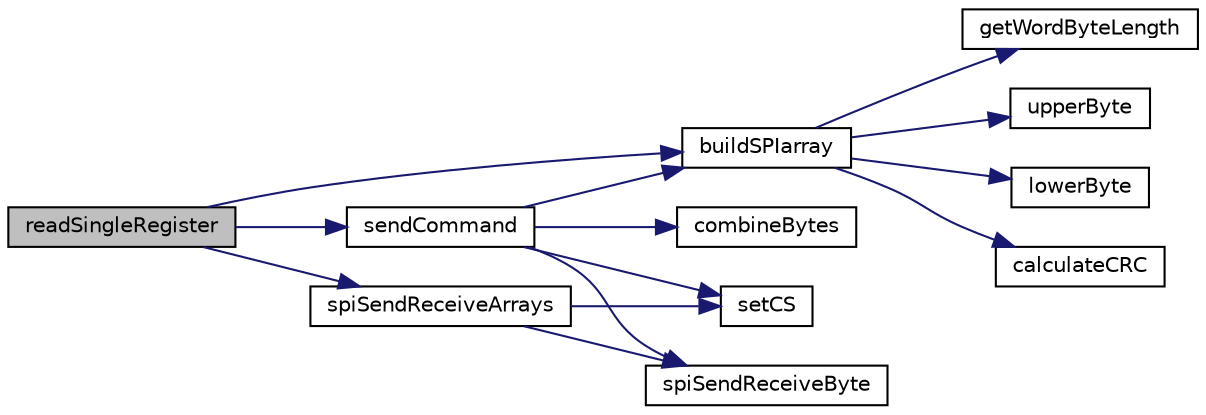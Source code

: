 digraph "readSingleRegister"
{
  edge [fontname="Helvetica",fontsize="10",labelfontname="Helvetica",labelfontsize="10"];
  node [fontname="Helvetica",fontsize="10",shape=record];
  rankdir="LR";
  Node1 [label="readSingleRegister",height=0.2,width=0.4,color="black", fillcolor="grey75", style="filled", fontcolor="black"];
  Node1 -> Node2 [color="midnightblue",fontsize="10",style="solid",fontname="Helvetica"];
  Node2 [label="buildSPIarray",height=0.2,width=0.4,color="black", fillcolor="white", style="filled",URL="$ads131b04-q1_8c.html#ab2f511862ca31a3abe00611d3fb96cad"];
  Node2 -> Node3 [color="midnightblue",fontsize="10",style="solid",fontname="Helvetica"];
  Node3 [label="getWordByteLength",height=0.2,width=0.4,color="black", fillcolor="white", style="filled",URL="$ads131b04-q1_8c.html#a692618db664dfbd1a3cf72c79a4ba92e"];
  Node2 -> Node4 [color="midnightblue",fontsize="10",style="solid",fontname="Helvetica"];
  Node4 [label="upperByte",height=0.2,width=0.4,color="black", fillcolor="white", style="filled",URL="$ads131b04-q1_8c.html#ae22ba9edbcb89f0397f691e5df4ebf5e"];
  Node2 -> Node5 [color="midnightblue",fontsize="10",style="solid",fontname="Helvetica"];
  Node5 [label="lowerByte",height=0.2,width=0.4,color="black", fillcolor="white", style="filled",URL="$ads131b04-q1_8c.html#a2ab715b48990b41aeb27e1dcc139faca"];
  Node2 -> Node6 [color="midnightblue",fontsize="10",style="solid",fontname="Helvetica"];
  Node6 [label="calculateCRC",height=0.2,width=0.4,color="black", fillcolor="white", style="filled",URL="$ads131b04-q1_8c.html#aa3da137cfd0b2c940b7280adf1dac3c6"];
  Node1 -> Node7 [color="midnightblue",fontsize="10",style="solid",fontname="Helvetica"];
  Node7 [label="spiSendReceiveArrays",height=0.2,width=0.4,color="black", fillcolor="white", style="filled",URL="$hal_8c.html#aeedf09aeb5db930b2af96bf6569c4796"];
  Node7 -> Node8 [color="midnightblue",fontsize="10",style="solid",fontname="Helvetica"];
  Node8 [label="setCS",height=0.2,width=0.4,color="black", fillcolor="white", style="filled",URL="$hal_8c.html#a13b6835c7e9ed2dcd7f14cababef8004"];
  Node7 -> Node9 [color="midnightblue",fontsize="10",style="solid",fontname="Helvetica"];
  Node9 [label="spiSendReceiveByte",height=0.2,width=0.4,color="black", fillcolor="white", style="filled",URL="$hal_8c.html#a27c2e023582f965ef6c147817bfefea5"];
  Node1 -> Node10 [color="midnightblue",fontsize="10",style="solid",fontname="Helvetica"];
  Node10 [label="sendCommand",height=0.2,width=0.4,color="black", fillcolor="white", style="filled",URL="$ads131b04-q1_8c.html#a088f83118b69d2d7d3b91c8d1ac96b83"];
  Node10 -> Node2 [color="midnightblue",fontsize="10",style="solid",fontname="Helvetica"];
  Node10 -> Node8 [color="midnightblue",fontsize="10",style="solid",fontname="Helvetica"];
  Node10 -> Node9 [color="midnightblue",fontsize="10",style="solid",fontname="Helvetica"];
  Node10 -> Node11 [color="midnightblue",fontsize="10",style="solid",fontname="Helvetica"];
  Node11 [label="combineBytes",height=0.2,width=0.4,color="black", fillcolor="white", style="filled",URL="$ads131b04-q1_8c.html#a3dd5f54fa61b9126aae613c6bdda9a01"];
}
